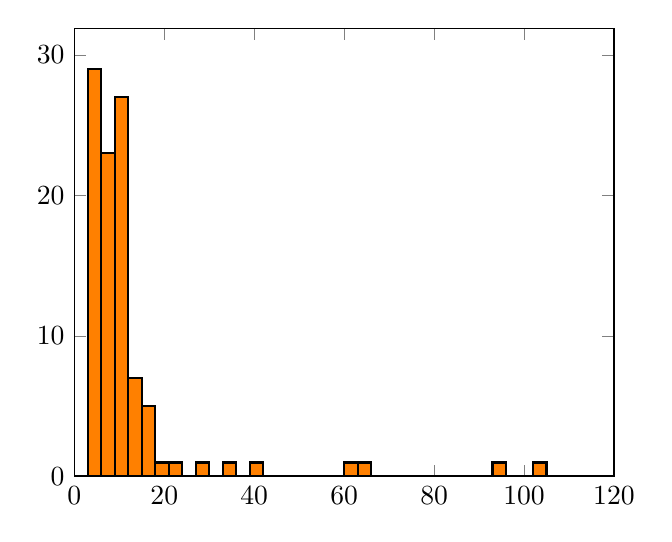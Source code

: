 \begin{tikzpicture}[]
\begin{axis}[xmin = {0.0}, xmax = {120.0}, ymin = {0.0}]\addplot+ [mark=none, no marks, black, thick, fill = orange, hist={density = {false}, cumulative = {false}, bins = {40}}] table [row sep=\\, y index = 0] {data\\
28 \\ 
9 \\ 
9 \\ 
8 \\ 
60 \\ 
10 \\ 
15 \\ 
9 \\ 
5 \\ 
9 \\ 
34 \\ 
5 \\ 
5 \\ 
15 \\ 
12 \\ 
9 \\ 
7 \\ 
5 \\ 
15 \\ 
8 \\ 
9 \\ 
5 \\ 
10 \\ 
10 \\ 
9 \\ 
19 \\ 
10 \\ 
5 \\ 
5 \\ 
10 \\ 
8 \\ 
8 \\ 
5 \\ 
6 \\ 
10 \\ 
6 \\ 
8 \\ 
5 \\ 
5 \\ 
8 \\ 
12 \\ 
5 \\ 
6 \\ 
16 \\ 
103 \\ 
11 \\ 
7 \\ 
5 \\ 
10 \\ 
12 \\ 
7 \\ 
8 \\ 
5 \\ 
7 \\ 
5 \\ 
15 \\ 
5 \\ 
10 \\ 
5 \\ 
12 \\ 
5 \\ 
9 \\ 
5 \\ 
5 \\ 
5 \\ 
7 \\ 
8 \\ 
8 \\ 
8 \\ 
5 \\ 
5 \\ 
10 \\ 
10 \\ 
14 \\ 
11 \\ 
5 \\ 
9 \\ 
39 \\ 
10 \\ 
5 \\ 
5 \\ 
8 \\ 
10 \\ 
5 \\ 
9 \\ 
8 \\ 
9 \\ 
94 \\ 
23 \\ 
12 \\ 
5 \\ 
6 \\ 
5 \\ 
7 \\ 
65 \\ 
13 \\ 
5 \\ 
7 \\ 
9 \\ 
9 \\ 
};
\end{axis}

\end{tikzpicture}
